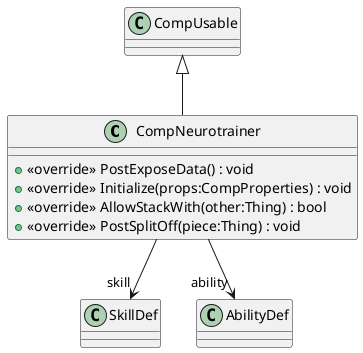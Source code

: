 @startuml
class CompNeurotrainer {
    + <<override>> PostExposeData() : void
    + <<override>> Initialize(props:CompProperties) : void
    + <<override>> AllowStackWith(other:Thing) : bool
    + <<override>> PostSplitOff(piece:Thing) : void
}
CompUsable <|-- CompNeurotrainer
CompNeurotrainer --> "skill" SkillDef
CompNeurotrainer --> "ability" AbilityDef
@enduml
